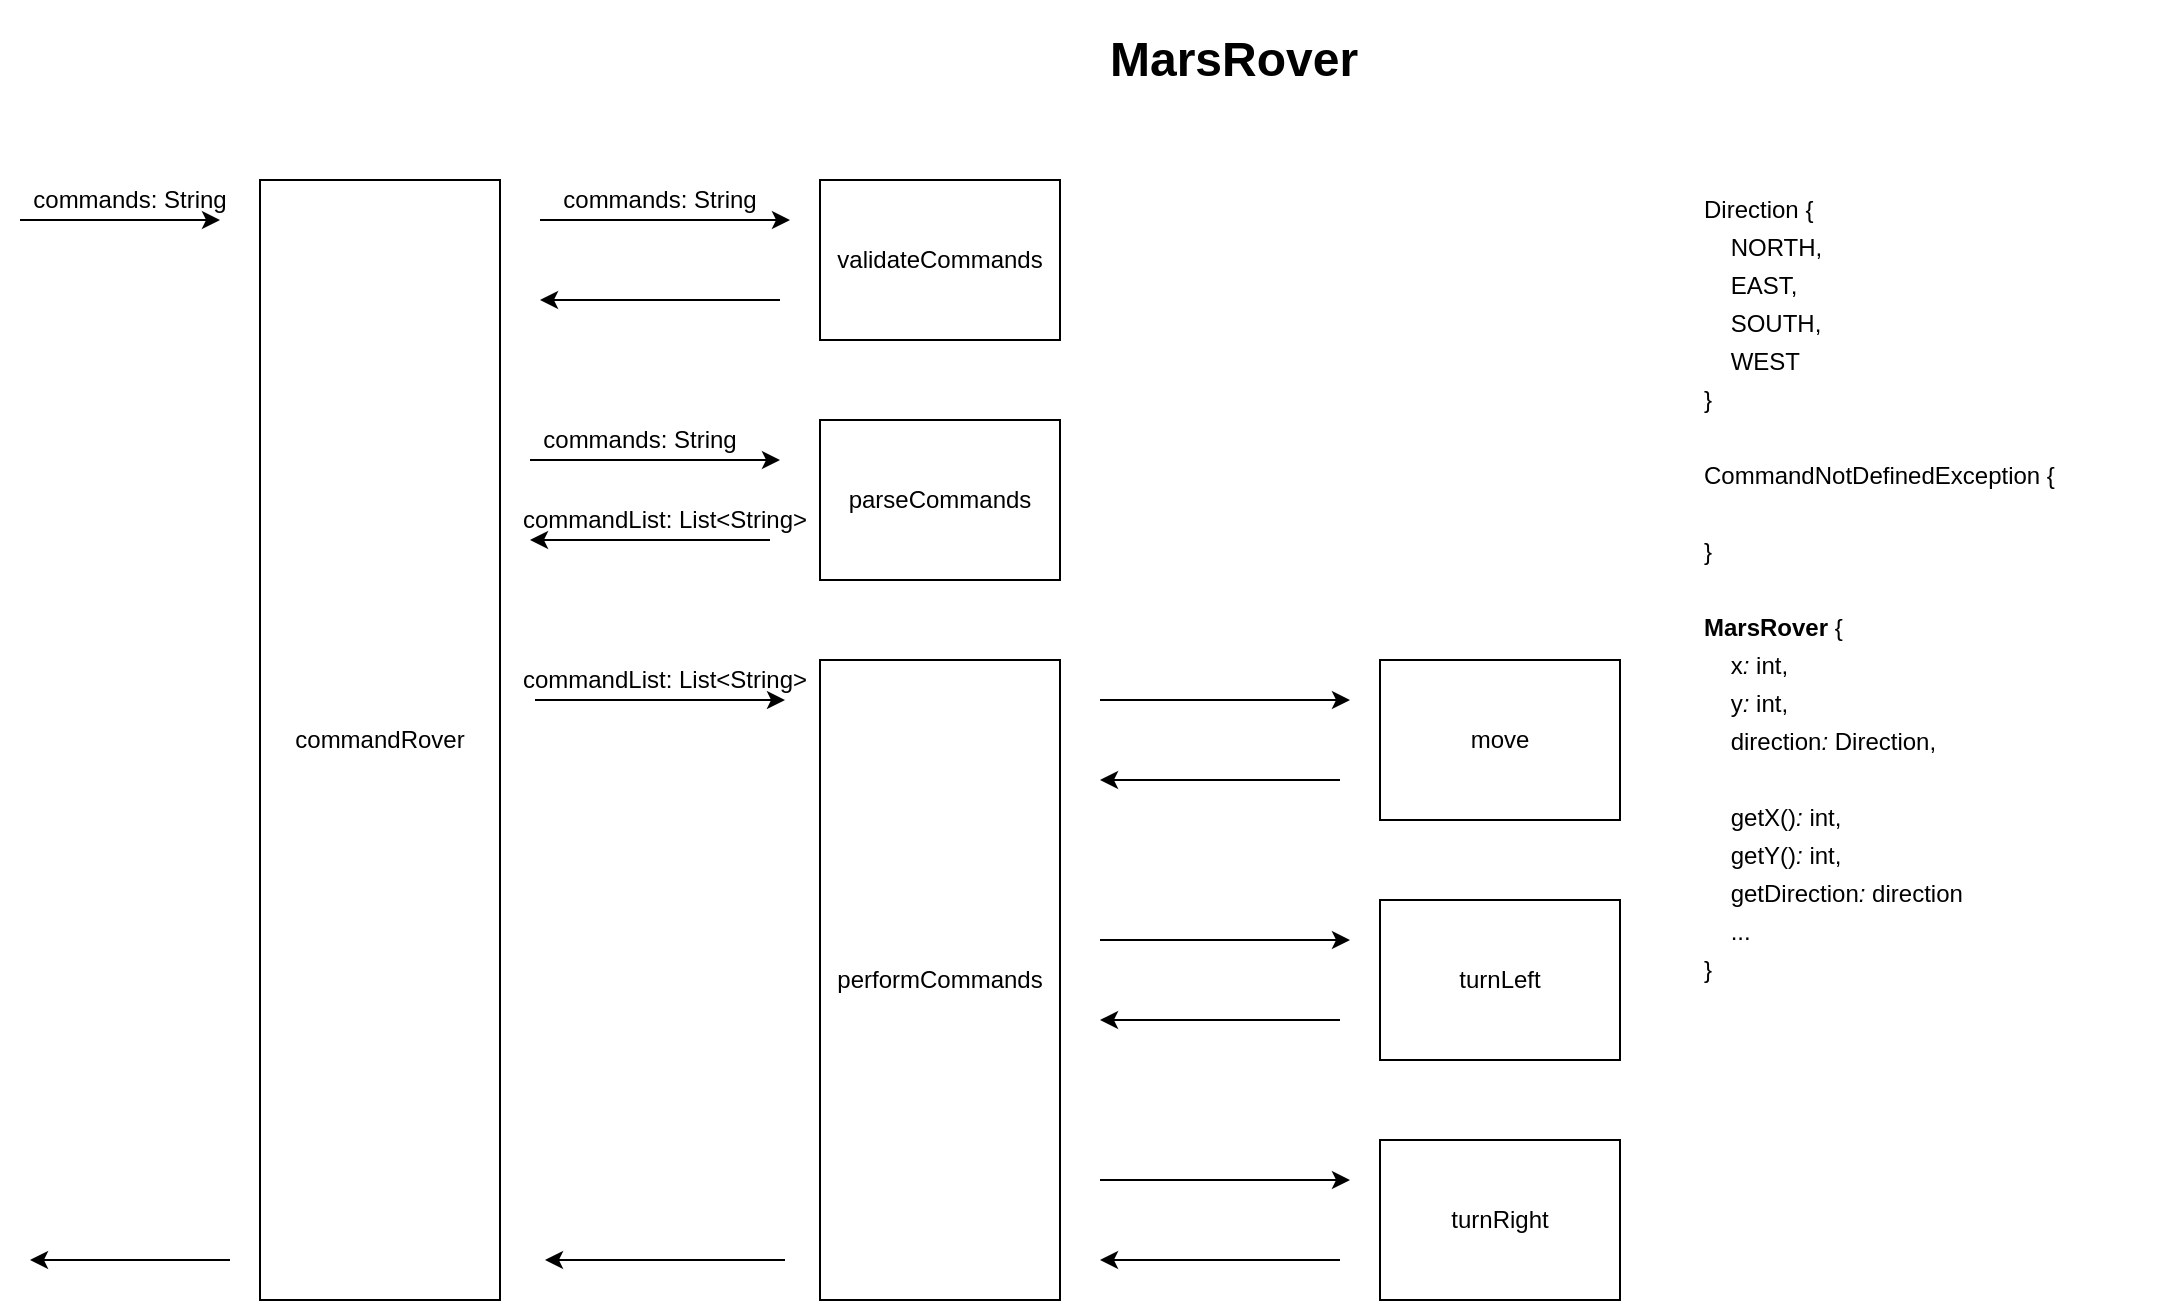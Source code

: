 <mxfile version="13.8.0" type="device"><diagram id="R_D510E06ojEgpyC3p7w" name="Page-1"><mxGraphModel dx="1360" dy="1902" grid="1" gridSize="10" guides="1" tooltips="1" connect="1" arrows="1" fold="1" page="1" pageScale="1" pageWidth="850" pageHeight="1100" background="none" math="0" shadow="0"><root><mxCell id="0"/><mxCell id="1" parent="0"/><mxCell id="ablIrnwlQil-JO0tGFLH-1" value="commandRover" style="rounded=0;whiteSpace=wrap;html=1;" parent="1" vertex="1"><mxGeometry x="160" y="80" width="120" height="560" as="geometry"/></mxCell><mxCell id="ablIrnwlQil-JO0tGFLH-3" value="" style="endArrow=classic;html=1;" parent="1" edge="1"><mxGeometry width="50" height="50" relative="1" as="geometry"><mxPoint x="40" y="100" as="sourcePoint"/><mxPoint x="140" y="100" as="targetPoint"/></mxGeometry></mxCell><mxCell id="ablIrnwlQil-JO0tGFLH-4" value="" style="endArrow=classic;html=1;" parent="1" edge="1"><mxGeometry width="50" height="50" relative="1" as="geometry"><mxPoint x="145" y="620" as="sourcePoint"/><mxPoint x="45" y="620" as="targetPoint"/></mxGeometry></mxCell><mxCell id="ablIrnwlQil-JO0tGFLH-6" value="commands: String" style="text;html=1;strokeColor=none;fillColor=none;align=center;verticalAlign=middle;whiteSpace=wrap;rounded=0;" parent="1" vertex="1"><mxGeometry x="30" y="80" width="130" height="20" as="geometry"/></mxCell><mxCell id="ablIrnwlQil-JO0tGFLH-8" value="turnLeft" style="rounded=0;whiteSpace=wrap;html=1;" parent="1" vertex="1"><mxGeometry x="720" y="440" width="120" height="80" as="geometry"/></mxCell><mxCell id="ablIrnwlQil-JO0tGFLH-9" value="turnRight" style="rounded=0;whiteSpace=wrap;html=1;" parent="1" vertex="1"><mxGeometry x="720" y="560" width="120" height="80" as="geometry"/></mxCell><mxCell id="ablIrnwlQil-JO0tGFLH-11" value="performCommands" style="rounded=0;whiteSpace=wrap;html=1;" parent="1" vertex="1"><mxGeometry x="440" y="320" width="120" height="320" as="geometry"/></mxCell><mxCell id="ablIrnwlQil-JO0tGFLH-14" value="" style="endArrow=classic;html=1;" parent="1" edge="1"><mxGeometry width="50" height="50" relative="1" as="geometry"><mxPoint x="580" y="460" as="sourcePoint"/><mxPoint x="705" y="460" as="targetPoint"/></mxGeometry></mxCell><mxCell id="ablIrnwlQil-JO0tGFLH-15" value="" style="endArrow=classic;html=1;" parent="1" edge="1"><mxGeometry width="50" height="50" relative="1" as="geometry"><mxPoint x="580" y="580" as="sourcePoint"/><mxPoint x="705" y="580" as="targetPoint"/></mxGeometry></mxCell><mxCell id="ablIrnwlQil-JO0tGFLH-17" value="" style="endArrow=classic;html=1;" parent="1" edge="1"><mxGeometry width="50" height="50" relative="1" as="geometry"><mxPoint x="422.5" y="620" as="sourcePoint"/><mxPoint x="302.5" y="620" as="targetPoint"/></mxGeometry></mxCell><mxCell id="ablIrnwlQil-JO0tGFLH-19" value="" style="endArrow=classic;html=1;" parent="1" edge="1"><mxGeometry width="50" height="50" relative="1" as="geometry"><mxPoint x="700" y="620" as="sourcePoint"/><mxPoint x="580" y="620" as="targetPoint"/></mxGeometry></mxCell><mxCell id="ablIrnwlQil-JO0tGFLH-20" value="" style="endArrow=classic;html=1;" parent="1" edge="1"><mxGeometry width="50" height="50" relative="1" as="geometry"><mxPoint x="700" y="500" as="sourcePoint"/><mxPoint x="580" y="500" as="targetPoint"/></mxGeometry></mxCell><mxCell id="ablIrnwlQil-JO0tGFLH-25" value="parseCommands" style="rounded=0;whiteSpace=wrap;html=1;" parent="1" vertex="1"><mxGeometry x="440" y="200" width="120" height="80" as="geometry"/></mxCell><mxCell id="ablIrnwlQil-JO0tGFLH-26" value="" style="endArrow=classic;html=1;" parent="1" edge="1"><mxGeometry width="50" height="50" relative="1" as="geometry"><mxPoint x="295" y="220" as="sourcePoint"/><mxPoint x="420" y="220" as="targetPoint"/></mxGeometry></mxCell><mxCell id="ablIrnwlQil-JO0tGFLH-27" value="" style="endArrow=classic;html=1;" parent="1" edge="1"><mxGeometry width="50" height="50" relative="1" as="geometry"><mxPoint x="415" y="260" as="sourcePoint"/><mxPoint x="295" y="260" as="targetPoint"/></mxGeometry></mxCell><mxCell id="ablIrnwlQil-JO0tGFLH-28" value="validateCommands" style="rounded=0;whiteSpace=wrap;html=1;" parent="1" vertex="1"><mxGeometry x="440" y="80" width="120" height="80" as="geometry"/></mxCell><mxCell id="ablIrnwlQil-JO0tGFLH-29" value="" style="endArrow=classic;html=1;" parent="1" edge="1"><mxGeometry width="50" height="50" relative="1" as="geometry"><mxPoint x="300" y="100" as="sourcePoint"/><mxPoint x="425" y="100" as="targetPoint"/></mxGeometry></mxCell><mxCell id="ablIrnwlQil-JO0tGFLH-30" value="" style="endArrow=classic;html=1;" parent="1" edge="1"><mxGeometry width="50" height="50" relative="1" as="geometry"><mxPoint x="420" y="140" as="sourcePoint"/><mxPoint x="300" y="140" as="targetPoint"/></mxGeometry></mxCell><mxCell id="ablIrnwlQil-JO0tGFLH-31" value="commands: String" style="text;html=1;strokeColor=none;fillColor=none;align=center;verticalAlign=middle;whiteSpace=wrap;rounded=0;" parent="1" vertex="1"><mxGeometry x="295" y="80" width="130" height="20" as="geometry"/></mxCell><mxCell id="ablIrnwlQil-JO0tGFLH-32" value="commands: String" style="text;html=1;strokeColor=none;fillColor=none;align=center;verticalAlign=middle;whiteSpace=wrap;rounded=0;" parent="1" vertex="1"><mxGeometry x="285" y="200" width="130" height="20" as="geometry"/></mxCell><mxCell id="ablIrnwlQil-JO0tGFLH-33" value="commandList: List&amp;lt;String&amp;gt;" style="text;html=1;strokeColor=none;fillColor=none;align=center;verticalAlign=middle;whiteSpace=wrap;rounded=0;" parent="1" vertex="1"><mxGeometry x="285" y="240" width="155" height="20" as="geometry"/></mxCell><mxCell id="ablIrnwlQil-JO0tGFLH-34" value="" style="endArrow=classic;html=1;" parent="1" edge="1"><mxGeometry width="50" height="50" relative="1" as="geometry"><mxPoint x="297.5" y="340" as="sourcePoint"/><mxPoint x="422.5" y="340" as="targetPoint"/></mxGeometry></mxCell><mxCell id="ablIrnwlQil-JO0tGFLH-35" value="commandList: List&amp;lt;String&amp;gt;" style="text;html=1;strokeColor=none;fillColor=none;align=center;verticalAlign=middle;whiteSpace=wrap;rounded=0;" parent="1" vertex="1"><mxGeometry x="285" y="320" width="155" height="20" as="geometry"/></mxCell><mxCell id="ablIrnwlQil-JO0tGFLH-43" value="move" style="rounded=0;whiteSpace=wrap;html=1;" parent="1" vertex="1"><mxGeometry x="720" y="320" width="120" height="80" as="geometry"/></mxCell><mxCell id="ablIrnwlQil-JO0tGFLH-44" value="" style="endArrow=classic;html=1;" parent="1" edge="1"><mxGeometry width="50" height="50" relative="1" as="geometry"><mxPoint x="580" y="340" as="sourcePoint"/><mxPoint x="705" y="340" as="targetPoint"/></mxGeometry></mxCell><mxCell id="ablIrnwlQil-JO0tGFLH-45" value="" style="endArrow=classic;html=1;" parent="1" edge="1"><mxGeometry width="50" height="50" relative="1" as="geometry"><mxPoint x="700" y="380" as="sourcePoint"/><mxPoint x="580" y="380" as="targetPoint"/></mxGeometry></mxCell><mxCell id="ablIrnwlQil-JO0tGFLH-49" value="&lt;div style=&quot;line-height: 19px&quot;&gt;&lt;div&gt;Direction&amp;nbsp;&lt;span&gt;{&lt;/span&gt;&lt;/div&gt;&lt;div&gt;&amp;nbsp;&amp;nbsp;&amp;nbsp;&amp;nbsp;NORTH&lt;span&gt;,&lt;/span&gt;&lt;/div&gt;&lt;div&gt;&amp;nbsp;&amp;nbsp;&amp;nbsp;&amp;nbsp;EAST&lt;span&gt;,&lt;/span&gt;&lt;/div&gt;&lt;div&gt;&amp;nbsp;&amp;nbsp;&amp;nbsp;&amp;nbsp;SOUTH&lt;span&gt;,&lt;/span&gt;&lt;/div&gt;&lt;div&gt;&amp;nbsp;&amp;nbsp;&amp;nbsp;&amp;nbsp;&lt;span&gt;WEST&lt;/span&gt;&lt;/div&gt;&lt;div&gt;&lt;span&gt;}&lt;/span&gt;&lt;/div&gt;&lt;br&gt;&lt;div&gt;CommandNotDefinedException&amp;nbsp;&lt;span&gt;{&lt;/span&gt;&lt;/div&gt;&lt;div&gt;&amp;nbsp;&amp;nbsp;&amp;nbsp;&amp;nbsp;&lt;/div&gt;&lt;div&gt;&lt;span&gt;}&lt;/span&gt;&lt;/div&gt;&lt;br&gt;&lt;div&gt;&lt;span&gt;&lt;b&gt;MarsRover&amp;nbsp;&lt;/b&gt;&lt;/span&gt;&lt;span&gt;{&lt;/span&gt;&lt;/div&gt;&lt;div&gt;&amp;nbsp;&amp;nbsp;&amp;nbsp;&amp;nbsp;x&lt;span style=&quot;font-style: italic&quot;&gt;:&lt;/span&gt;&amp;nbsp;&lt;span&gt;int&lt;/span&gt;&lt;span&gt;,&lt;/span&gt;&lt;/div&gt;&lt;div&gt;&amp;nbsp;&amp;nbsp;&amp;nbsp;&amp;nbsp;y&lt;span style=&quot;font-style: italic&quot;&gt;:&lt;/span&gt;&amp;nbsp;&lt;span&gt;int&lt;/span&gt;&lt;span&gt;,&lt;/span&gt;&lt;/div&gt;&lt;div&gt;&amp;nbsp;&amp;nbsp;&amp;nbsp;&amp;nbsp;direction&lt;span style=&quot;font-style: italic&quot;&gt;:&lt;/span&gt;&amp;nbsp;Direction&lt;span&gt;,&lt;/span&gt;&lt;/div&gt;&lt;br&gt;&lt;div&gt;&amp;nbsp;&amp;nbsp;&amp;nbsp;&amp;nbsp;&lt;span&gt;getX&lt;/span&gt;&lt;span&gt;()&lt;/span&gt;&lt;span style=&quot;font-style: italic&quot;&gt;:&lt;/span&gt;&amp;nbsp;&lt;span&gt;int&lt;/span&gt;&lt;span&gt;,&lt;/span&gt;&lt;/div&gt;&lt;div&gt;&amp;nbsp;&amp;nbsp;&amp;nbsp;&amp;nbsp;&lt;span&gt;getY&lt;/span&gt;&lt;span&gt;()&lt;/span&gt;&lt;span style=&quot;font-style: italic&quot;&gt;:&lt;/span&gt;&amp;nbsp;&lt;span&gt;int&lt;/span&gt;&lt;span&gt;,&lt;/span&gt;&lt;/div&gt;&lt;div&gt;&amp;nbsp;&amp;nbsp;&amp;nbsp;&amp;nbsp;getDirection&lt;span style=&quot;font-style: italic&quot;&gt;:&lt;/span&gt;&amp;nbsp;direction&lt;/div&gt;&lt;div&gt;&amp;nbsp; &amp;nbsp; ...&lt;/div&gt;&lt;div&gt;&lt;span&gt;}&lt;/span&gt;&lt;/div&gt;&lt;/div&gt;" style="text;html=1;strokeColor=none;fillColor=none;align=left;verticalAlign=middle;whiteSpace=wrap;rounded=0;labelBackgroundColor=none;fontFamily=Helvetica;" parent="1" vertex="1"><mxGeometry x="880" y="80" width="240" height="410" as="geometry"/></mxCell><mxCell id="ablIrnwlQil-JO0tGFLH-51" value="&lt;h1&gt;MarsRover&lt;/h1&gt;" style="text;html=1;strokeColor=none;fillColor=none;spacing=5;spacingTop=-20;whiteSpace=wrap;overflow=hidden;rounded=0;labelBackgroundColor=none;fontFamily=Helvetica;fontColor=#000000;align=left;" parent="1" vertex="1"><mxGeometry x="580" width="140" height="40" as="geometry"/></mxCell></root></mxGraphModel></diagram></mxfile>